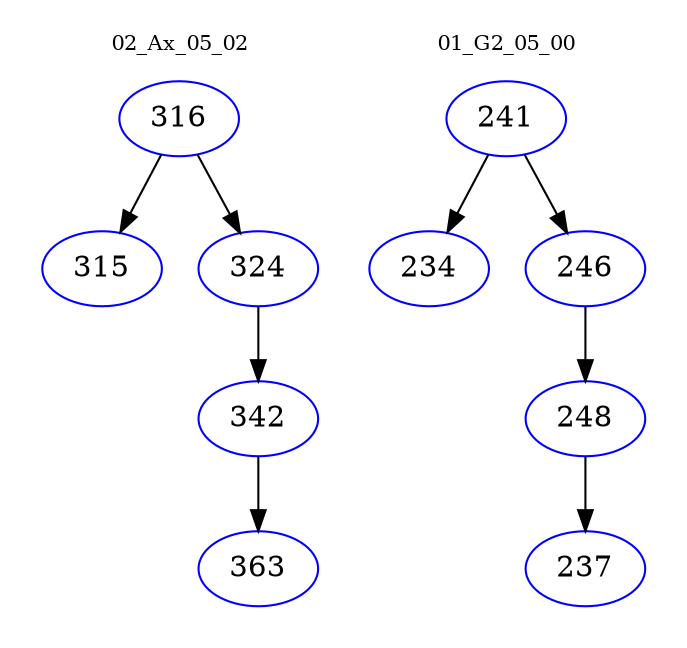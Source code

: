 digraph{
subgraph cluster_0 {
color = white
label = "02_Ax_05_02";
fontsize=10;
T0_316 [label="316", color="blue"]
T0_316 -> T0_315 [color="black"]
T0_315 [label="315", color="blue"]
T0_316 -> T0_324 [color="black"]
T0_324 [label="324", color="blue"]
T0_324 -> T0_342 [color="black"]
T0_342 [label="342", color="blue"]
T0_342 -> T0_363 [color="black"]
T0_363 [label="363", color="blue"]
}
subgraph cluster_1 {
color = white
label = "01_G2_05_00";
fontsize=10;
T1_241 [label="241", color="blue"]
T1_241 -> T1_234 [color="black"]
T1_234 [label="234", color="blue"]
T1_241 -> T1_246 [color="black"]
T1_246 [label="246", color="blue"]
T1_246 -> T1_248 [color="black"]
T1_248 [label="248", color="blue"]
T1_248 -> T1_237 [color="black"]
T1_237 [label="237", color="blue"]
}
}
